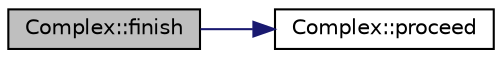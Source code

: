 digraph "Complex::finish"
{
  edge [fontname="Helvetica",fontsize="10",labelfontname="Helvetica",labelfontsize="10"];
  node [fontname="Helvetica",fontsize="10",shape=record];
  rankdir="LR";
  Node1 [label="Complex::finish",height=0.2,width=0.4,color="black", fillcolor="grey75", style="filled", fontcolor="black"];
  Node1 -> Node2 [color="midnightblue",fontsize="10",style="solid",fontname="Helvetica"];
  Node2 [label="Complex::proceed",height=0.2,width=0.4,color="black", fillcolor="white", style="filled",URL="$class_complex.html#abc54746c4a68a04c4da2442a1c7c4985"];
}
